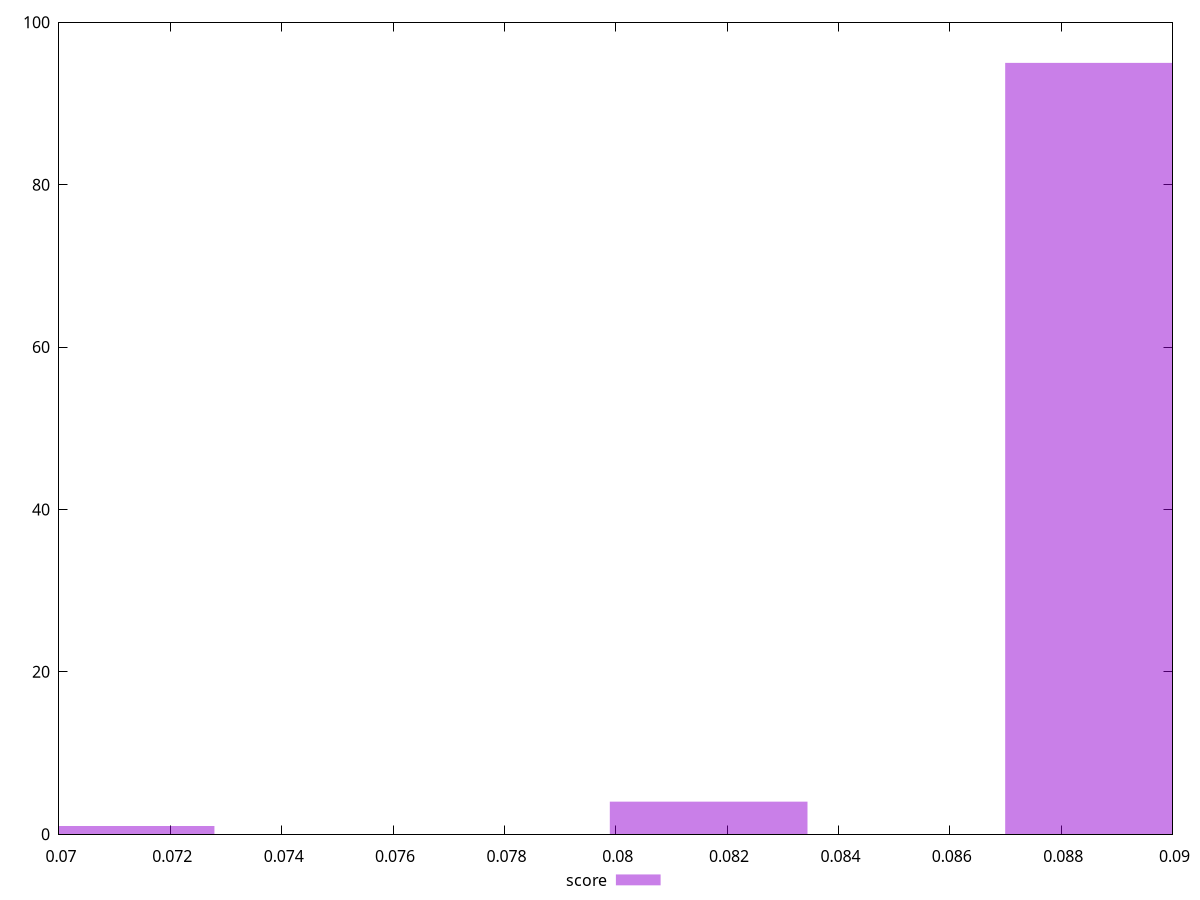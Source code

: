 reset

$score <<EOF
0.07101619753199406 1
0.08877024691499256 95
0.08166862716179317 4
EOF

set key outside below
set boxwidth 0.003550809876599703
set xrange [0.07:0.09]
set yrange [0:100]
set trange [0:100]
set style fill transparent solid 0.5 noborder
set terminal svg size 640, 490 enhanced background rgb 'white'
set output "reports/report_00032_2021-02-25T10-28-15.087Z/interactive/samples/astro/score/histogram.svg"

plot $score title "score" with boxes

reset
